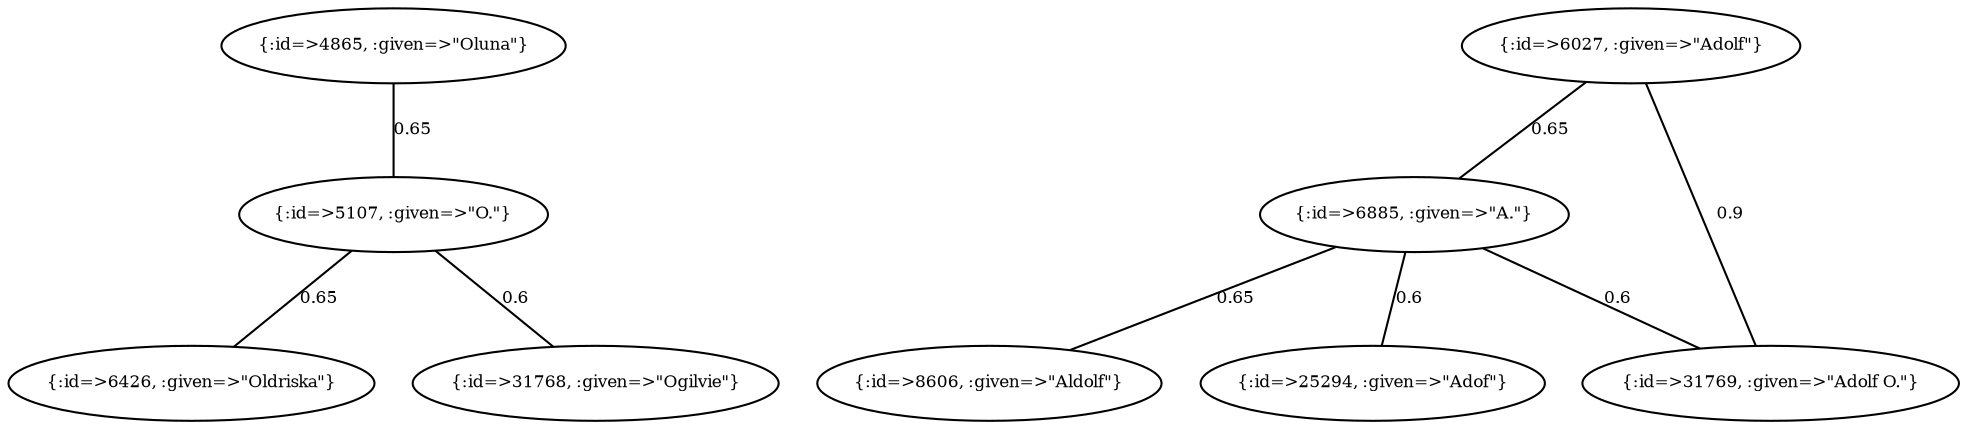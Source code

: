 graph Collector__WeightedGraph {
    "{:id=>4865, :given=>\"Oluna\"}" [
        fontsize = 8,
        label = "{:id=>4865, :given=>\"Oluna\"}"
    ]

    "{:id=>5107, :given=>\"O.\"}" [
        fontsize = 8,
        label = "{:id=>5107, :given=>\"O.\"}"
    ]

    "{:id=>6027, :given=>\"Adolf\"}" [
        fontsize = 8,
        label = "{:id=>6027, :given=>\"Adolf\"}"
    ]

    "{:id=>6426, :given=>\"Oldriska\"}" [
        fontsize = 8,
        label = "{:id=>6426, :given=>\"Oldriska\"}"
    ]

    "{:id=>6885, :given=>\"A.\"}" [
        fontsize = 8,
        label = "{:id=>6885, :given=>\"A.\"}"
    ]

    "{:id=>8606, :given=>\"Aldolf\"}" [
        fontsize = 8,
        label = "{:id=>8606, :given=>\"Aldolf\"}"
    ]

    "{:id=>25294, :given=>\"Adof\"}" [
        fontsize = 8,
        label = "{:id=>25294, :given=>\"Adof\"}"
    ]

    "{:id=>31768, :given=>\"Ogilvie\"}" [
        fontsize = 8,
        label = "{:id=>31768, :given=>\"Ogilvie\"}"
    ]

    "{:id=>31769, :given=>\"Adolf O.\"}" [
        fontsize = 8,
        label = "{:id=>31769, :given=>\"Adolf O.\"}"
    ]

    "{:id=>4865, :given=>\"Oluna\"}" -- "{:id=>5107, :given=>\"O.\"}" [
        fontsize = 8,
        label = 0.65
    ]

    "{:id=>5107, :given=>\"O.\"}" -- "{:id=>6426, :given=>\"Oldriska\"}" [
        fontsize = 8,
        label = 0.65
    ]

    "{:id=>5107, :given=>\"O.\"}" -- "{:id=>31768, :given=>\"Ogilvie\"}" [
        fontsize = 8,
        label = 0.6
    ]

    "{:id=>6027, :given=>\"Adolf\"}" -- "{:id=>6885, :given=>\"A.\"}" [
        fontsize = 8,
        label = 0.65
    ]

    "{:id=>6027, :given=>\"Adolf\"}" -- "{:id=>31769, :given=>\"Adolf O.\"}" [
        fontsize = 8,
        label = 0.9
    ]

    "{:id=>6885, :given=>\"A.\"}" -- "{:id=>8606, :given=>\"Aldolf\"}" [
        fontsize = 8,
        label = 0.65
    ]

    "{:id=>6885, :given=>\"A.\"}" -- "{:id=>25294, :given=>\"Adof\"}" [
        fontsize = 8,
        label = 0.6
    ]

    "{:id=>6885, :given=>\"A.\"}" -- "{:id=>31769, :given=>\"Adolf O.\"}" [
        fontsize = 8,
        label = 0.6
    ]
}

